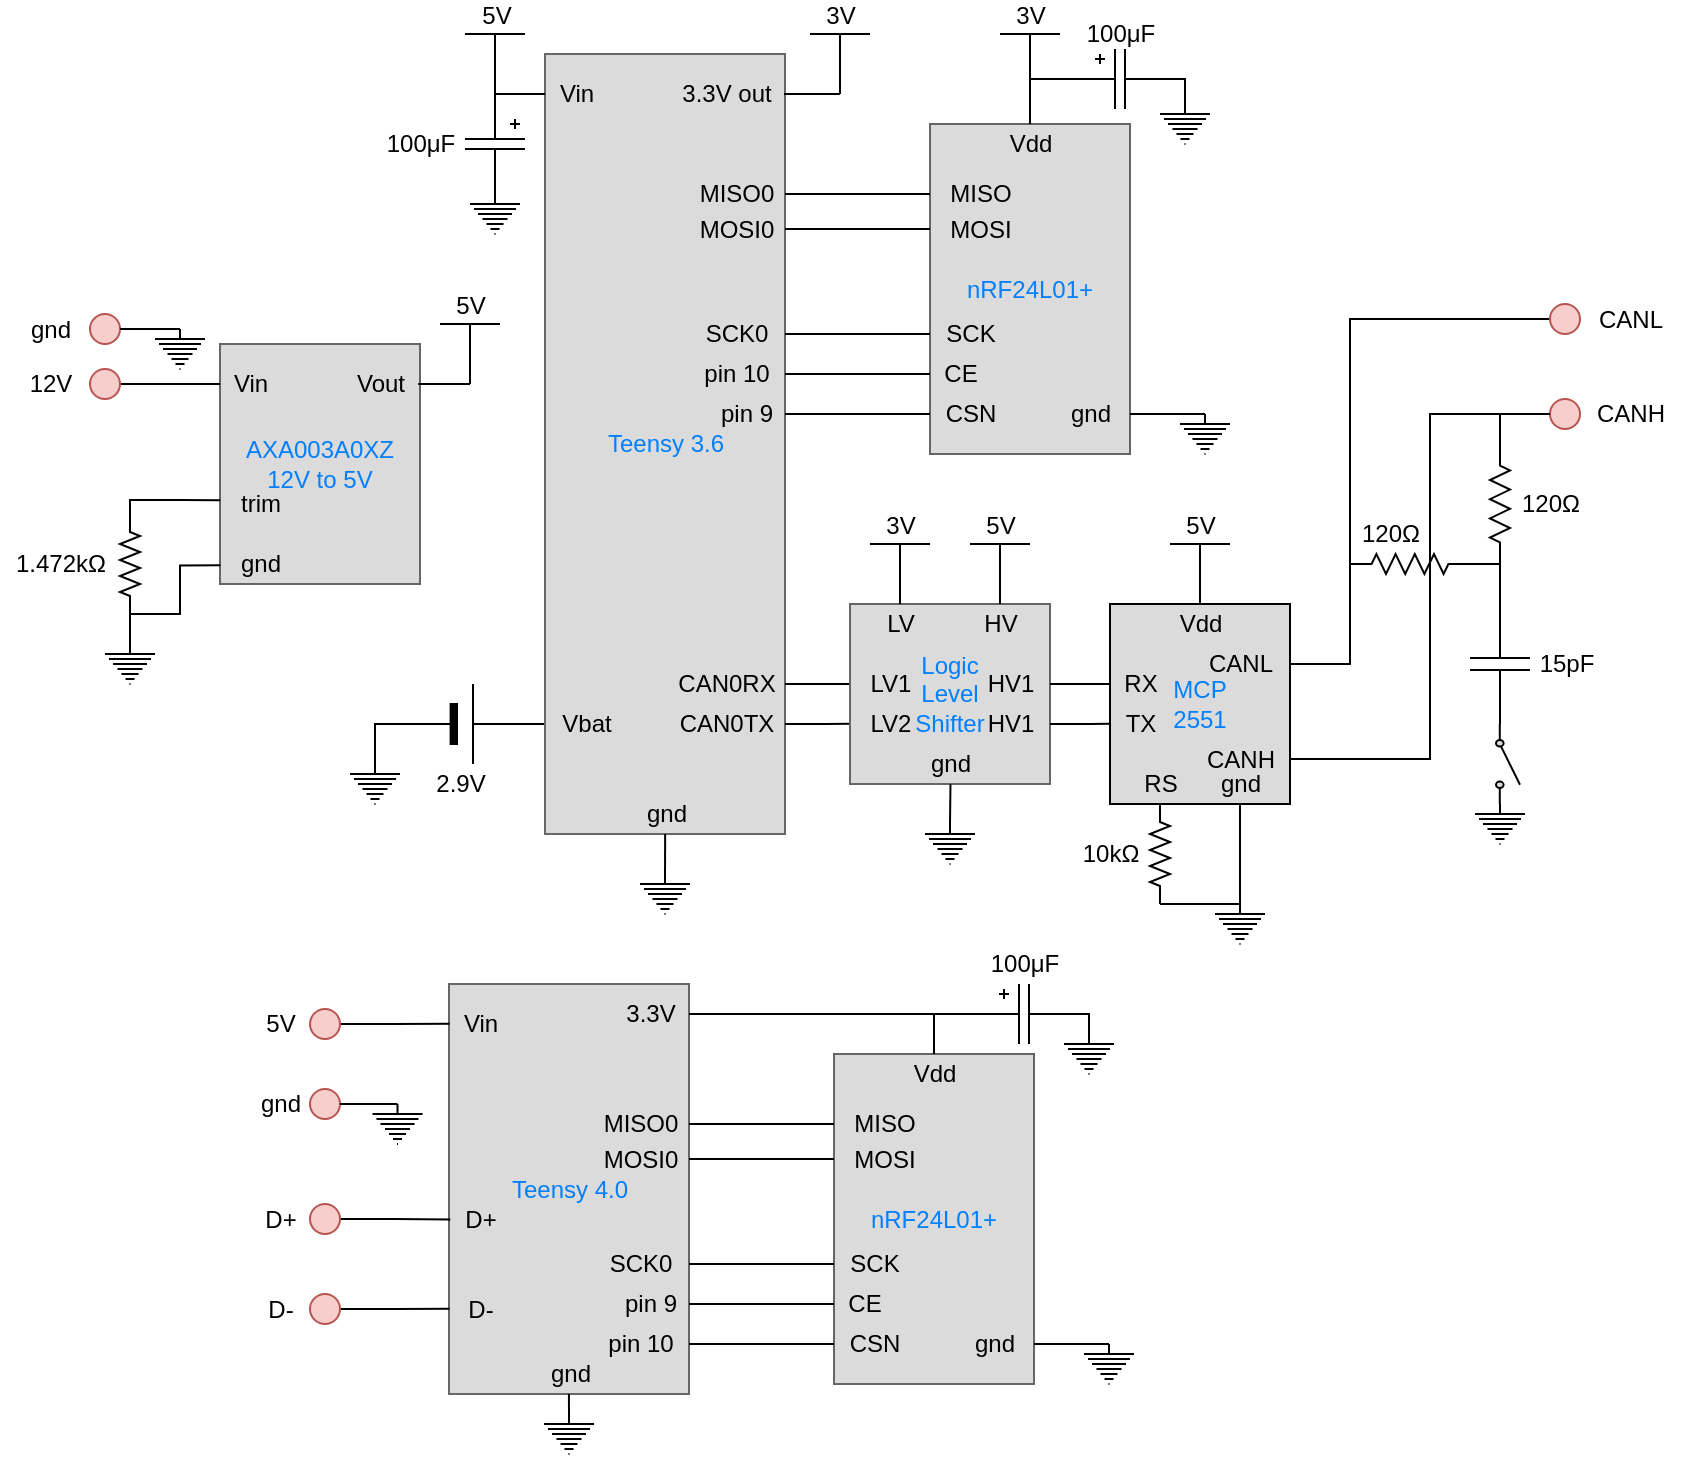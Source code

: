<mxfile version="14.8.0" type="device"><diagram id="3bfLOZuhOCqwedGYhLki" name="Page-1"><mxGraphModel dx="2272" dy="1025" grid="1" gridSize="10" guides="1" tooltips="1" connect="1" arrows="1" fold="1" page="1" pageScale="1" pageWidth="850" pageHeight="1100" math="0" shadow="0"><root><mxCell id="0"/><mxCell id="1" parent="0"/><mxCell id="SLjoavYJv7U1EhsGJixM-14" value="5V" style="text;html=1;align=center;verticalAlign=middle;resizable=0;points=[];autosize=1;strokeColor=none;" parent="1" vertex="1"><mxGeometry x="-355" y="695" width="30" height="20" as="geometry"/></mxCell><mxCell id="SLjoavYJv7U1EhsGJixM-17" value="Teensy 4.0" style="rounded=0;whiteSpace=wrap;html=1;strokeColor=#666666;fillColor=#DBDBDB;fontColor=#007FFF;" parent="1" vertex="1"><mxGeometry x="-255.5" y="685" width="120" height="205" as="geometry"/></mxCell><mxCell id="SLjoavYJv7U1EhsGJixM-20" value="Vin" style="text;html=1;align=center;verticalAlign=middle;resizable=0;points=[];autosize=1;strokeColor=none;" parent="1" vertex="1"><mxGeometry x="-255.5" y="695" width="30" height="20" as="geometry"/></mxCell><mxCell id="0ntg6X1GoiLsDYdqZUFI-3" style="edgeStyle=orthogonalEdgeStyle;rounded=0;orthogonalLoop=1;jettySize=auto;html=1;exitX=1;exitY=0.5;exitDx=0;exitDy=0;entryX=0.008;entryY=0.495;entryDx=0;entryDy=0;entryPerimeter=0;endArrow=none;endFill=0;" parent="1" source="SLjoavYJv7U1EhsGJixM-43" target="SLjoavYJv7U1EhsGJixM-20" edge="1"><mxGeometry relative="1" as="geometry"/></mxCell><mxCell id="SLjoavYJv7U1EhsGJixM-43" value="" style="verticalLabelPosition=bottom;shadow=0;dashed=0;align=center;html=1;verticalAlign=top;strokeWidth=1;shape=ellipse;perimeter=ellipsePerimeter;fillColor=#f8cecc;strokeColor=#b85450;" parent="1" vertex="1"><mxGeometry x="-325" y="697.5" width="15" height="15" as="geometry"/></mxCell><mxCell id="SLjoavYJv7U1EhsGJixM-50" value="" style="verticalLabelPosition=bottom;shadow=0;dashed=0;align=center;html=1;verticalAlign=top;strokeWidth=1;shape=ellipse;perimeter=ellipsePerimeter;fillColor=#f8cecc;strokeColor=#b85450;" parent="1" vertex="1"><mxGeometry x="-325" y="737.5" width="15" height="15" as="geometry"/></mxCell><mxCell id="SLjoavYJv7U1EhsGJixM-51" value="gnd" style="text;html=1;align=center;verticalAlign=middle;resizable=0;points=[];autosize=1;strokeColor=none;" parent="1" vertex="1"><mxGeometry x="-360" y="735" width="40" height="20" as="geometry"/></mxCell><mxCell id="SLjoavYJv7U1EhsGJixM-54" style="edgeStyle=orthogonalEdgeStyle;rounded=0;orthogonalLoop=1;jettySize=auto;html=1;exitX=0.5;exitY=0;exitDx=0;exitDy=0;exitPerimeter=0;entryX=1;entryY=0.5;entryDx=0;entryDy=0;endArrow=none;endFill=0;" parent="1" source="SLjoavYJv7U1EhsGJixM-52" target="SLjoavYJv7U1EhsGJixM-50" edge="1"><mxGeometry relative="1" as="geometry"><Array as="points"><mxPoint x="-281.25" y="745.5"/></Array></mxGeometry></mxCell><mxCell id="SLjoavYJv7U1EhsGJixM-52" value="" style="pointerEvents=1;verticalLabelPosition=bottom;shadow=0;dashed=0;align=center;html=1;verticalAlign=top;shape=mxgraph.electrical.signal_sources.protective_earth;direction=east;" parent="1" vertex="1"><mxGeometry x="-293.75" y="745" width="25" height="20" as="geometry"/></mxCell><mxCell id="0ntg6X1GoiLsDYdqZUFI-14" style="edgeStyle=orthogonalEdgeStyle;rounded=0;orthogonalLoop=1;jettySize=auto;html=1;endArrow=none;endFill=0;" parent="1" source="SLjoavYJv7U1EhsGJixM-55" edge="1"><mxGeometry relative="1" as="geometry"><mxPoint x="-13" y="700.0" as="targetPoint"/></mxGeometry></mxCell><mxCell id="SLjoavYJv7U1EhsGJixM-55" value="3.3V" style="text;html=1;align=center;verticalAlign=middle;resizable=0;points=[];autosize=1;strokeColor=none;" parent="1" vertex="1"><mxGeometry x="-175.5" y="690" width="40" height="20" as="geometry"/></mxCell><mxCell id="SLjoavYJv7U1EhsGJixM-94" value="&lt;font&gt;nRF24L01+&lt;/font&gt;" style="rounded=0;whiteSpace=wrap;html=1;strokeColor=#666666;fillColor=#DBDBDB;fontColor=#007FFF;" parent="1" vertex="1"><mxGeometry x="-63" y="720" width="100" height="165" as="geometry"/></mxCell><mxCell id="SLjoavYJv7U1EhsGJixM-99" value="CSN" style="text;html=1;align=center;verticalAlign=middle;resizable=0;points=[];autosize=1;strokeColor=none;fontSize=12;fontColor=#000000;" parent="1" vertex="1"><mxGeometry x="-63" y="855" width="40" height="20" as="geometry"/></mxCell><mxCell id="SLjoavYJv7U1EhsGJixM-100" value="CE" style="text;html=1;align=center;verticalAlign=middle;resizable=0;points=[];autosize=1;strokeColor=none;fontSize=12;fontColor=#000000;" parent="1" vertex="1"><mxGeometry x="-63" y="835" width="30" height="20" as="geometry"/></mxCell><mxCell id="SLjoavYJv7U1EhsGJixM-101" value="MOSI" style="text;html=1;align=center;verticalAlign=middle;resizable=0;points=[];autosize=1;strokeColor=none;fontSize=12;fontColor=#000000;" parent="1" vertex="1"><mxGeometry x="-63" y="762.5" width="50" height="20" as="geometry"/></mxCell><mxCell id="SLjoavYJv7U1EhsGJixM-102" value="MISO" style="text;html=1;align=center;verticalAlign=middle;resizable=0;points=[];autosize=1;strokeColor=none;fontSize=12;fontColor=#000000;" parent="1" vertex="1"><mxGeometry x="-63" y="745" width="50" height="20" as="geometry"/></mxCell><mxCell id="SLjoavYJv7U1EhsGJixM-145" style="edgeStyle=orthogonalEdgeStyle;rounded=0;orthogonalLoop=1;jettySize=auto;html=1;fontSize=12;fontColor=#007FFF;endArrow=none;endFill=0;" parent="1" source="SLjoavYJv7U1EhsGJixM-103" edge="1"><mxGeometry relative="1" as="geometry"><mxPoint x="-13" y="710" as="targetPoint"/><Array as="points"><mxPoint x="-13" y="700"/><mxPoint x="-13" y="700"/></Array></mxGeometry></mxCell><mxCell id="SLjoavYJv7U1EhsGJixM-103" value="Vdd" style="text;html=1;align=center;verticalAlign=middle;resizable=0;points=[];autosize=1;strokeColor=none;fontSize=12;fontColor=#000000;" parent="1" vertex="1"><mxGeometry x="-33" y="720" width="40" height="20" as="geometry"/></mxCell><mxCell id="SLjoavYJv7U1EhsGJixM-104" value="gnd" style="text;html=1;align=center;verticalAlign=middle;resizable=0;points=[];autosize=1;strokeColor=none;fontSize=12;fontColor=#000000;" parent="1" vertex="1"><mxGeometry x="-3" y="855" width="40" height="20" as="geometry"/></mxCell><mxCell id="SLjoavYJv7U1EhsGJixM-105" value="SCK" style="text;html=1;align=center;verticalAlign=middle;resizable=0;points=[];autosize=1;strokeColor=none;fontSize=12;fontColor=#000000;" parent="1" vertex="1"><mxGeometry x="-63" y="815" width="40" height="20" as="geometry"/></mxCell><mxCell id="SLjoavYJv7U1EhsGJixM-118" style="edgeStyle=orthogonalEdgeStyle;rounded=0;orthogonalLoop=1;jettySize=auto;html=1;entryX=0;entryY=0.5;entryDx=0;entryDy=0;entryPerimeter=0;fontSize=12;fontColor=#000000;endArrow=none;endFill=0;" parent="1" source="SLjoavYJv7U1EhsGJixM-106" target="SLjoavYJv7U1EhsGJixM-101" edge="1"><mxGeometry relative="1" as="geometry"/></mxCell><mxCell id="SLjoavYJv7U1EhsGJixM-106" value="MOSI0" style="text;html=1;align=center;verticalAlign=middle;resizable=0;points=[];autosize=1;strokeColor=none;fontSize=12;fontColor=#000000;" parent="1" vertex="1"><mxGeometry x="-185.5" y="762.5" width="50" height="20" as="geometry"/></mxCell><mxCell id="SLjoavYJv7U1EhsGJixM-117" style="edgeStyle=orthogonalEdgeStyle;rounded=0;orthogonalLoop=1;jettySize=auto;html=1;entryX=0;entryY=0.5;entryDx=0;entryDy=0;entryPerimeter=0;fontSize=12;fontColor=#000000;endArrow=none;endFill=0;" parent="1" source="SLjoavYJv7U1EhsGJixM-107" target="SLjoavYJv7U1EhsGJixM-102" edge="1"><mxGeometry relative="1" as="geometry"/></mxCell><mxCell id="SLjoavYJv7U1EhsGJixM-107" value="MISO0" style="text;html=1;align=center;verticalAlign=middle;resizable=0;points=[];autosize=1;strokeColor=none;fontSize=12;fontColor=#000000;" parent="1" vertex="1"><mxGeometry x="-185.5" y="745" width="50" height="20" as="geometry"/></mxCell><mxCell id="SLjoavYJv7U1EhsGJixM-114" style="edgeStyle=orthogonalEdgeStyle;rounded=0;orthogonalLoop=1;jettySize=auto;html=1;entryX=0;entryY=0.5;entryDx=0;entryDy=0;entryPerimeter=0;fontSize=12;fontColor=#000000;endArrow=none;endFill=0;" parent="1" source="SLjoavYJv7U1EhsGJixM-108" target="SLjoavYJv7U1EhsGJixM-105" edge="1"><mxGeometry relative="1" as="geometry"/></mxCell><mxCell id="SLjoavYJv7U1EhsGJixM-108" value="SCK0" style="text;html=1;align=center;verticalAlign=middle;resizable=0;points=[];autosize=1;strokeColor=none;fontSize=12;fontColor=#000000;" parent="1" vertex="1"><mxGeometry x="-185.5" y="815" width="50" height="20" as="geometry"/></mxCell><mxCell id="SLjoavYJv7U1EhsGJixM-113" style="edgeStyle=orthogonalEdgeStyle;rounded=0;orthogonalLoop=1;jettySize=auto;html=1;entryX=0;entryY=0.5;entryDx=0;entryDy=0;entryPerimeter=0;fontSize=12;fontColor=#000000;endArrow=none;endFill=0;" parent="1" source="SLjoavYJv7U1EhsGJixM-109" target="SLjoavYJv7U1EhsGJixM-100" edge="1"><mxGeometry relative="1" as="geometry"/></mxCell><mxCell id="SLjoavYJv7U1EhsGJixM-109" value="pin 9" style="text;html=1;align=center;verticalAlign=middle;resizable=0;points=[];autosize=1;strokeColor=none;fontSize=12;fontColor=#000000;" parent="1" vertex="1"><mxGeometry x="-175.5" y="835" width="40" height="20" as="geometry"/></mxCell><mxCell id="SLjoavYJv7U1EhsGJixM-112" style="edgeStyle=orthogonalEdgeStyle;rounded=0;orthogonalLoop=1;jettySize=auto;html=1;entryX=0;entryY=0.5;entryDx=0;entryDy=0;entryPerimeter=0;fontSize=12;fontColor=#000000;endArrow=none;endFill=0;" parent="1" source="SLjoavYJv7U1EhsGJixM-110" target="SLjoavYJv7U1EhsGJixM-99" edge="1"><mxGeometry relative="1" as="geometry"/></mxCell><mxCell id="SLjoavYJv7U1EhsGJixM-110" value="pin 10" style="text;html=1;align=center;verticalAlign=middle;resizable=0;points=[];autosize=1;strokeColor=none;fontSize=12;fontColor=#000000;" parent="1" vertex="1"><mxGeometry x="-185.5" y="855" width="50" height="20" as="geometry"/></mxCell><mxCell id="SLjoavYJv7U1EhsGJixM-123" style="edgeStyle=orthogonalEdgeStyle;rounded=0;orthogonalLoop=1;jettySize=auto;html=1;exitX=0;exitY=0.5;exitDx=0;exitDy=0;exitPerimeter=0;entryX=0.5;entryY=0;entryDx=0;entryDy=0;entryPerimeter=0;fontSize=12;fontColor=#000000;endArrow=none;endFill=0;" parent="1" source="SLjoavYJv7U1EhsGJixM-120" edge="1"><mxGeometry relative="1" as="geometry"><mxPoint x="-13" y="705.0" as="targetPoint"/></mxGeometry></mxCell><mxCell id="SLjoavYJv7U1EhsGJixM-127" style="edgeStyle=orthogonalEdgeStyle;rounded=0;orthogonalLoop=1;jettySize=auto;html=1;exitX=1;exitY=0.5;exitDx=0;exitDy=0;exitPerimeter=0;entryX=0.5;entryY=0;entryDx=0;entryDy=0;entryPerimeter=0;fontSize=12;fontColor=#000000;endArrow=none;endFill=0;" parent="1" source="SLjoavYJv7U1EhsGJixM-120" target="SLjoavYJv7U1EhsGJixM-121" edge="1"><mxGeometry relative="1" as="geometry"/></mxCell><mxCell id="SLjoavYJv7U1EhsGJixM-120" value="" style="pointerEvents=1;verticalLabelPosition=bottom;shadow=0;dashed=0;align=center;html=1;verticalAlign=top;shape=mxgraph.electrical.capacitors.capacitor_5;direction=east;" parent="1" vertex="1"><mxGeometry x="7" y="685" width="50" height="30" as="geometry"/></mxCell><mxCell id="SLjoavYJv7U1EhsGJixM-121" value="" style="pointerEvents=1;verticalLabelPosition=bottom;shadow=0;dashed=0;align=center;html=1;verticalAlign=top;shape=mxgraph.electrical.signal_sources.protective_earth;" parent="1" vertex="1"><mxGeometry x="52" y="710" width="25" height="20" as="geometry"/></mxCell><mxCell id="SLjoavYJv7U1EhsGJixM-122" value="100μF" style="text;html=1;align=center;verticalAlign=middle;resizable=0;points=[];autosize=1;strokeColor=none;" parent="1" vertex="1"><mxGeometry x="7" y="665" width="50" height="20" as="geometry"/></mxCell><mxCell id="SLjoavYJv7U1EhsGJixM-142" style="edgeStyle=orthogonalEdgeStyle;rounded=0;orthogonalLoop=1;jettySize=auto;html=1;exitX=0.5;exitY=0;exitDx=0;exitDy=0;exitPerimeter=0;entryX=1;entryY=0.502;entryDx=0;entryDy=0;entryPerimeter=0;fontSize=12;fontColor=#007FFF;endArrow=none;endFill=0;" parent="1" source="SLjoavYJv7U1EhsGJixM-140" target="SLjoavYJv7U1EhsGJixM-104" edge="1"><mxGeometry relative="1" as="geometry"/></mxCell><mxCell id="SLjoavYJv7U1EhsGJixM-140" value="" style="pointerEvents=1;verticalLabelPosition=bottom;shadow=0;dashed=0;align=center;html=1;verticalAlign=top;shape=mxgraph.electrical.signal_sources.protective_earth;fontSize=12;" parent="1" vertex="1"><mxGeometry x="62" y="865" width="25" height="20" as="geometry"/></mxCell><mxCell id="0ntg6X1GoiLsDYdqZUFI-11" style="edgeStyle=orthogonalEdgeStyle;rounded=0;orthogonalLoop=1;jettySize=auto;html=1;exitX=1;exitY=0.5;exitDx=0;exitDy=0;entryX=0.022;entryY=0.51;entryDx=0;entryDy=0;entryPerimeter=0;endArrow=none;endFill=0;" parent="1" source="0ntg6X1GoiLsDYdqZUFI-4" target="0ntg6X1GoiLsDYdqZUFI-8" edge="1"><mxGeometry relative="1" as="geometry"/></mxCell><mxCell id="0ntg6X1GoiLsDYdqZUFI-4" value="" style="verticalLabelPosition=bottom;shadow=0;dashed=0;align=center;html=1;verticalAlign=top;strokeWidth=1;shape=ellipse;perimeter=ellipsePerimeter;fillColor=#f8cecc;strokeColor=#b85450;" parent="1" vertex="1"><mxGeometry x="-325" y="795" width="15" height="15" as="geometry"/></mxCell><mxCell id="0ntg6X1GoiLsDYdqZUFI-12" style="edgeStyle=orthogonalEdgeStyle;rounded=0;orthogonalLoop=1;jettySize=auto;html=1;exitX=1;exitY=0.5;exitDx=0;exitDy=0;entryX=0.009;entryY=0.493;entryDx=0;entryDy=0;entryPerimeter=0;endArrow=none;endFill=0;" parent="1" source="0ntg6X1GoiLsDYdqZUFI-5" target="0ntg6X1GoiLsDYdqZUFI-9" edge="1"><mxGeometry relative="1" as="geometry"/></mxCell><mxCell id="0ntg6X1GoiLsDYdqZUFI-5" value="" style="verticalLabelPosition=bottom;shadow=0;dashed=0;align=center;html=1;verticalAlign=top;strokeWidth=1;shape=ellipse;perimeter=ellipsePerimeter;fillColor=#f8cecc;strokeColor=#b85450;" parent="1" vertex="1"><mxGeometry x="-325" y="840" width="15" height="15" as="geometry"/></mxCell><mxCell id="0ntg6X1GoiLsDYdqZUFI-6" value="D+" style="text;html=1;align=center;verticalAlign=middle;resizable=0;points=[];autosize=1;strokeColor=none;" parent="1" vertex="1"><mxGeometry x="-355" y="792.5" width="30" height="20" as="geometry"/></mxCell><mxCell id="0ntg6X1GoiLsDYdqZUFI-7" value="D-" style="text;html=1;align=center;verticalAlign=middle;resizable=0;points=[];autosize=1;strokeColor=none;" parent="1" vertex="1"><mxGeometry x="-355" y="837.5" width="30" height="20" as="geometry"/></mxCell><mxCell id="0ntg6X1GoiLsDYdqZUFI-8" value="D+" style="text;html=1;align=center;verticalAlign=middle;resizable=0;points=[];autosize=1;strokeColor=none;" parent="1" vertex="1"><mxGeometry x="-255.5" y="792.5" width="30" height="20" as="geometry"/></mxCell><mxCell id="0ntg6X1GoiLsDYdqZUFI-9" value="D-" style="text;html=1;align=center;verticalAlign=middle;resizable=0;points=[];autosize=1;strokeColor=none;" parent="1" vertex="1"><mxGeometry x="-255.5" y="837.5" width="30" height="20" as="geometry"/></mxCell><mxCell id="4ZAPHpVf1uJcYsk65Atv-1" value="gnd" style="text;html=1;align=center;verticalAlign=middle;resizable=0;points=[];autosize=1;strokeColor=none;fontSize=12;fontColor=#000000;" parent="1" vertex="1"><mxGeometry x="-215.5" y="870" width="40" height="20" as="geometry"/></mxCell><mxCell id="4ZAPHpVf1uJcYsk65Atv-3" style="edgeStyle=orthogonalEdgeStyle;rounded=0;orthogonalLoop=1;jettySize=auto;html=1;exitX=0.5;exitY=0;exitDx=0;exitDy=0;exitPerimeter=0;entryX=0.499;entryY=1;entryDx=0;entryDy=0;entryPerimeter=0;endArrow=none;endFill=0;" parent="1" source="4ZAPHpVf1uJcYsk65Atv-2" target="4ZAPHpVf1uJcYsk65Atv-1" edge="1"><mxGeometry relative="1" as="geometry"/></mxCell><mxCell id="4ZAPHpVf1uJcYsk65Atv-2" value="" style="pointerEvents=1;verticalLabelPosition=bottom;shadow=0;dashed=0;align=center;html=1;verticalAlign=top;shape=mxgraph.electrical.signal_sources.protective_earth;fontSize=12;" parent="1" vertex="1"><mxGeometry x="-208" y="900" width="25" height="20" as="geometry"/></mxCell><mxCell id="HtgBmUrJH1rjcvCYHjLR-1" value="" style="verticalLabelPosition=bottom;shadow=0;dashed=0;align=center;fillColor=#000000;html=1;verticalAlign=top;strokeWidth=1;shape=mxgraph.electrical.miscellaneous.monocell_battery;direction=east;" parent="1" vertex="1"><mxGeometry x="-287.5" y="535" width="80" height="40" as="geometry"/></mxCell><mxCell id="HtgBmUrJH1rjcvCYHjLR-2" value="AXA003A0XZ&lt;br&gt;12V to 5V" style="rounded=0;whiteSpace=wrap;html=1;strokeColor=#666666;fillColor=#DBDBDB;fontColor=#007FFF;" parent="1" vertex="1"><mxGeometry x="-370" y="365" width="100" height="120" as="geometry"/></mxCell><mxCell id="HtgBmUrJH1rjcvCYHjLR-3" style="edgeStyle=orthogonalEdgeStyle;rounded=0;orthogonalLoop=1;jettySize=auto;html=1;entryX=1;entryY=0.5;entryDx=0;entryDy=0;endArrow=none;endFill=0;" parent="1" source="HtgBmUrJH1rjcvCYHjLR-4" target="HtgBmUrJH1rjcvCYHjLR-33" edge="1"><mxGeometry relative="1" as="geometry"/></mxCell><mxCell id="HtgBmUrJH1rjcvCYHjLR-4" value="Vin" style="text;html=1;align=center;verticalAlign=middle;resizable=0;points=[];autosize=1;strokeColor=none;" parent="1" vertex="1"><mxGeometry x="-370" y="375" width="30" height="20" as="geometry"/></mxCell><mxCell id="HtgBmUrJH1rjcvCYHjLR-5" style="edgeStyle=orthogonalEdgeStyle;rounded=0;orthogonalLoop=1;jettySize=auto;html=1;exitX=1;exitY=0.5;exitDx=0;exitDy=0;exitPerimeter=0;entryX=0.007;entryY=0.533;entryDx=0;entryDy=0;entryPerimeter=0;endArrow=none;endFill=0;" parent="1" source="HtgBmUrJH1rjcvCYHjLR-7" target="HtgBmUrJH1rjcvCYHjLR-9" edge="1"><mxGeometry relative="1" as="geometry"><Array as="points"><mxPoint x="-390" y="500"/><mxPoint x="-390" y="476"/></Array></mxGeometry></mxCell><mxCell id="HtgBmUrJH1rjcvCYHjLR-6" style="edgeStyle=orthogonalEdgeStyle;rounded=0;orthogonalLoop=1;jettySize=auto;html=1;exitX=0;exitY=0.5;exitDx=0;exitDy=0;exitPerimeter=0;entryX=0.003;entryY=0.407;entryDx=0;entryDy=0;entryPerimeter=0;endArrow=none;endFill=0;" parent="1" source="HtgBmUrJH1rjcvCYHjLR-7" target="HtgBmUrJH1rjcvCYHjLR-8" edge="1"><mxGeometry relative="1" as="geometry"><Array as="points"><mxPoint x="-415" y="443"/><mxPoint x="-390" y="443"/></Array></mxGeometry></mxCell><mxCell id="HtgBmUrJH1rjcvCYHjLR-7" value="" style="pointerEvents=1;verticalLabelPosition=bottom;shadow=0;dashed=0;align=center;html=1;verticalAlign=top;shape=mxgraph.electrical.resistors.resistor_2;direction=south;" parent="1" vertex="1"><mxGeometry x="-420" y="450" width="10" height="50" as="geometry"/></mxCell><mxCell id="HtgBmUrJH1rjcvCYHjLR-8" value="trim" style="text;html=1;align=center;verticalAlign=middle;resizable=0;points=[];autosize=1;strokeColor=none;" parent="1" vertex="1"><mxGeometry x="-370" y="435" width="40" height="20" as="geometry"/></mxCell><mxCell id="HtgBmUrJH1rjcvCYHjLR-9" value="gnd" style="text;html=1;align=center;verticalAlign=middle;resizable=0;points=[];autosize=1;strokeColor=none;" parent="1" vertex="1"><mxGeometry x="-370" y="465" width="40" height="20" as="geometry"/></mxCell><mxCell id="HtgBmUrJH1rjcvCYHjLR-10" style="edgeStyle=orthogonalEdgeStyle;rounded=0;orthogonalLoop=1;jettySize=auto;html=1;exitX=0.5;exitY=0;exitDx=0;exitDy=0;exitPerimeter=0;entryX=1;entryY=0.5;entryDx=0;entryDy=0;entryPerimeter=0;fontSize=12;fontColor=#007FFF;endArrow=none;endFill=0;" parent="1" source="HtgBmUrJH1rjcvCYHjLR-11" target="HtgBmUrJH1rjcvCYHjLR-7" edge="1"><mxGeometry relative="1" as="geometry"/></mxCell><mxCell id="HtgBmUrJH1rjcvCYHjLR-11" value="" style="pointerEvents=1;verticalLabelPosition=bottom;shadow=0;dashed=0;align=center;html=1;verticalAlign=top;shape=mxgraph.electrical.signal_sources.protective_earth;" parent="1" vertex="1"><mxGeometry x="-427.5" y="515" width="25" height="20" as="geometry"/></mxCell><mxCell id="HtgBmUrJH1rjcvCYHjLR-12" value="12V" style="text;html=1;align=center;verticalAlign=middle;resizable=0;points=[];autosize=1;strokeColor=none;" parent="1" vertex="1"><mxGeometry x="-475" y="375" width="40" height="20" as="geometry"/></mxCell><mxCell id="HtgBmUrJH1rjcvCYHjLR-13" value="1.472kΩ" style="text;html=1;align=center;verticalAlign=middle;resizable=0;points=[];autosize=1;strokeColor=none;direction=east;" parent="1" vertex="1"><mxGeometry x="-480" y="465" width="60" height="20" as="geometry"/></mxCell><mxCell id="HtgBmUrJH1rjcvCYHjLR-14" value="Teensy 3.6" style="rounded=0;whiteSpace=wrap;html=1;strokeColor=#666666;fillColor=#DBDBDB;fontColor=#007FFF;" parent="1" vertex="1"><mxGeometry x="-207.5" y="220" width="120" height="390" as="geometry"/></mxCell><mxCell id="HtgBmUrJH1rjcvCYHjLR-15" value="Vout" style="text;html=1;align=center;verticalAlign=middle;resizable=0;points=[];autosize=1;strokeColor=none;" parent="1" vertex="1"><mxGeometry x="-310" y="375" width="40" height="20" as="geometry"/></mxCell><mxCell id="HtgBmUrJH1rjcvCYHjLR-16" style="edgeStyle=orthogonalEdgeStyle;rounded=0;orthogonalLoop=1;jettySize=auto;html=1;entryX=0.5;entryY=0;entryDx=0;entryDy=0;entryPerimeter=0;endArrow=none;endFill=0;" parent="1" source="HtgBmUrJH1rjcvCYHjLR-17" target="HtgBmUrJH1rjcvCYHjLR-36" edge="1"><mxGeometry relative="1" as="geometry"><Array as="points"><mxPoint x="-232" y="240"/><mxPoint x="-232" y="240"/></Array></mxGeometry></mxCell><mxCell id="HtgBmUrJH1rjcvCYHjLR-17" value="Vin" style="text;html=1;align=center;verticalAlign=middle;resizable=0;points=[];autosize=1;strokeColor=none;" parent="1" vertex="1"><mxGeometry x="-207.5" y="230" width="30" height="20" as="geometry"/></mxCell><mxCell id="HtgBmUrJH1rjcvCYHjLR-18" value="" style="pointerEvents=1;verticalLabelPosition=bottom;shadow=0;dashed=0;align=center;html=1;verticalAlign=top;shape=mxgraph.electrical.capacitors.capacitor_5;direction=south;" parent="1" vertex="1"><mxGeometry x="-247.5" y="240" width="30" height="50" as="geometry"/></mxCell><mxCell id="HtgBmUrJH1rjcvCYHjLR-19" value="" style="pointerEvents=1;verticalLabelPosition=bottom;shadow=0;dashed=0;align=center;html=1;verticalAlign=top;shape=mxgraph.electrical.signal_sources.protective_earth;" parent="1" vertex="1"><mxGeometry x="-245" y="290" width="25" height="20" as="geometry"/></mxCell><mxCell id="HtgBmUrJH1rjcvCYHjLR-20" value="100μF" style="text;html=1;align=center;verticalAlign=middle;resizable=0;points=[];autosize=1;strokeColor=none;" parent="1" vertex="1"><mxGeometry x="-295" y="255" width="50" height="20" as="geometry"/></mxCell><mxCell id="HtgBmUrJH1rjcvCYHjLR-21" value="2.9V" style="text;html=1;align=center;verticalAlign=middle;resizable=0;points=[];autosize=1;strokeColor=none;" parent="1" vertex="1"><mxGeometry x="-270" y="575" width="40" height="20" as="geometry"/></mxCell><mxCell id="HtgBmUrJH1rjcvCYHjLR-22" value="Vbat" style="text;html=1;align=center;verticalAlign=middle;resizable=0;points=[];autosize=1;strokeColor=none;" parent="1" vertex="1"><mxGeometry x="-207.5" y="545" width="40" height="20" as="geometry"/></mxCell><mxCell id="HtgBmUrJH1rjcvCYHjLR-23" style="edgeStyle=orthogonalEdgeStyle;rounded=0;orthogonalLoop=1;jettySize=auto;html=1;exitX=0.5;exitY=0;exitDx=0;exitDy=0;exitPerimeter=0;entryX=0;entryY=0.5;entryDx=0;entryDy=0;entryPerimeter=0;endArrow=none;endFill=0;" parent="1" source="HtgBmUrJH1rjcvCYHjLR-24" target="HtgBmUrJH1rjcvCYHjLR-1" edge="1"><mxGeometry relative="1" as="geometry"><Array as="points"><mxPoint x="-292" y="555"/></Array></mxGeometry></mxCell><mxCell id="HtgBmUrJH1rjcvCYHjLR-24" value="" style="pointerEvents=1;verticalLabelPosition=bottom;shadow=0;dashed=0;align=center;html=1;verticalAlign=top;shape=mxgraph.electrical.signal_sources.protective_earth;direction=east;" parent="1" vertex="1"><mxGeometry x="-305" y="575" width="25" height="20" as="geometry"/></mxCell><mxCell id="HtgBmUrJH1rjcvCYHjLR-25" value="MCP&lt;br&gt;2551" style="rounded=0;whiteSpace=wrap;html=1;fillColor=#DBDBDB;fontColor=#007FFF;" parent="1" vertex="1"><mxGeometry x="75" y="495" width="90" height="100" as="geometry"/></mxCell><mxCell id="HtgBmUrJH1rjcvCYHjLR-26" value="RX" style="text;html=1;align=center;verticalAlign=middle;resizable=0;points=[];autosize=1;strokeColor=none;" parent="1" vertex="1"><mxGeometry x="75" y="525" width="30" height="20" as="geometry"/></mxCell><mxCell id="HtgBmUrJH1rjcvCYHjLR-27" value="TX" style="text;html=1;align=center;verticalAlign=middle;resizable=0;points=[];autosize=1;strokeColor=none;" parent="1" vertex="1"><mxGeometry x="75" y="545" width="30" height="20" as="geometry"/></mxCell><mxCell id="HtgBmUrJH1rjcvCYHjLR-28" style="edgeStyle=orthogonalEdgeStyle;rounded=0;orthogonalLoop=1;jettySize=auto;html=1;entryX=0.005;entryY=0.498;entryDx=0;entryDy=0;entryPerimeter=0;fontSize=12;endArrow=none;endFill=0;" parent="1" source="HtgBmUrJH1rjcvCYHjLR-29" target="HtgBmUrJH1rjcvCYHjLR-48" edge="1"><mxGeometry relative="1" as="geometry"/></mxCell><mxCell id="HtgBmUrJH1rjcvCYHjLR-29" value="CAN0RX" style="text;html=1;align=center;verticalAlign=middle;resizable=0;points=[];autosize=1;strokeColor=none;" parent="1" vertex="1"><mxGeometry x="-147.5" y="525" width="60" height="20" as="geometry"/></mxCell><mxCell id="HtgBmUrJH1rjcvCYHjLR-30" style="edgeStyle=orthogonalEdgeStyle;rounded=0;orthogonalLoop=1;jettySize=auto;html=1;entryX=0.012;entryY=0.494;entryDx=0;entryDy=0;entryPerimeter=0;fontSize=12;endArrow=none;endFill=0;" parent="1" source="HtgBmUrJH1rjcvCYHjLR-31" target="HtgBmUrJH1rjcvCYHjLR-49" edge="1"><mxGeometry relative="1" as="geometry"/></mxCell><mxCell id="HtgBmUrJH1rjcvCYHjLR-31" value="CAN0TX" style="text;html=1;align=center;verticalAlign=middle;resizable=0;points=[];autosize=1;strokeColor=none;" parent="1" vertex="1"><mxGeometry x="-147.5" y="545" width="60" height="20" as="geometry"/></mxCell><mxCell id="HtgBmUrJH1rjcvCYHjLR-32" value="&lt;font&gt;Logic&lt;br&gt;Level&lt;br&gt;Shifter&lt;/font&gt;" style="rounded=0;whiteSpace=wrap;html=1;strokeColor=#666666;fillColor=#DBDBDB;fontColor=#007FFF;" parent="1" vertex="1"><mxGeometry x="-55" y="495" width="100" height="90" as="geometry"/></mxCell><mxCell id="HtgBmUrJH1rjcvCYHjLR-33" value="" style="verticalLabelPosition=bottom;shadow=0;dashed=0;align=center;html=1;verticalAlign=top;strokeWidth=1;shape=ellipse;perimeter=ellipsePerimeter;fillColor=#f8cecc;strokeColor=#b85450;" parent="1" vertex="1"><mxGeometry x="-435" y="377.5" width="15" height="15" as="geometry"/></mxCell><mxCell id="HtgBmUrJH1rjcvCYHjLR-34" style="edgeStyle=orthogonalEdgeStyle;rounded=0;orthogonalLoop=1;jettySize=auto;html=1;exitX=0.5;exitY=0;exitDx=0;exitDy=0;exitPerimeter=0;entryX=0.978;entryY=0.461;entryDx=0;entryDy=0;entryPerimeter=0;endArrow=none;endFill=0;" parent="1" source="HtgBmUrJH1rjcvCYHjLR-35" target="HtgBmUrJH1rjcvCYHjLR-15" edge="1"><mxGeometry relative="1" as="geometry"/></mxCell><mxCell id="HtgBmUrJH1rjcvCYHjLR-35" value="5V" style="verticalLabelPosition=top;verticalAlign=bottom;shape=mxgraph.electrical.signal_sources.vdd;shadow=0;dashed=0;align=center;strokeWidth=1;fontSize=12;html=1;flipV=1;" parent="1" vertex="1"><mxGeometry x="-260" y="355" width="30" height="30" as="geometry"/></mxCell><mxCell id="HtgBmUrJH1rjcvCYHjLR-36" value="5V" style="verticalLabelPosition=top;verticalAlign=bottom;shape=mxgraph.electrical.signal_sources.vdd;shadow=0;dashed=0;align=center;strokeWidth=1;fontSize=12;html=1;flipV=1;" parent="1" vertex="1"><mxGeometry x="-247.5" y="210" width="30" height="30" as="geometry"/></mxCell><mxCell id="HtgBmUrJH1rjcvCYHjLR-37" value="" style="verticalLabelPosition=bottom;shadow=0;dashed=0;align=center;html=1;verticalAlign=top;strokeWidth=1;shape=ellipse;perimeter=ellipsePerimeter;fillColor=#f8cecc;strokeColor=#b85450;" parent="1" vertex="1"><mxGeometry x="-435" y="350" width="15" height="15" as="geometry"/></mxCell><mxCell id="HtgBmUrJH1rjcvCYHjLR-38" value="gnd" style="text;html=1;align=center;verticalAlign=middle;resizable=0;points=[];autosize=1;strokeColor=none;" parent="1" vertex="1"><mxGeometry x="-475" y="347.5" width="40" height="20" as="geometry"/></mxCell><mxCell id="HtgBmUrJH1rjcvCYHjLR-39" style="edgeStyle=orthogonalEdgeStyle;rounded=0;orthogonalLoop=1;jettySize=auto;html=1;exitX=0.5;exitY=0;exitDx=0;exitDy=0;exitPerimeter=0;entryX=1;entryY=0.5;entryDx=0;entryDy=0;endArrow=none;endFill=0;" parent="1" source="HtgBmUrJH1rjcvCYHjLR-40" target="HtgBmUrJH1rjcvCYHjLR-37" edge="1"><mxGeometry relative="1" as="geometry"><Array as="points"><mxPoint x="-390" y="358"/></Array></mxGeometry></mxCell><mxCell id="HtgBmUrJH1rjcvCYHjLR-40" value="" style="pointerEvents=1;verticalLabelPosition=bottom;shadow=0;dashed=0;align=center;html=1;verticalAlign=top;shape=mxgraph.electrical.signal_sources.protective_earth;direction=east;" parent="1" vertex="1"><mxGeometry x="-402.5" y="357.5" width="25" height="20" as="geometry"/></mxCell><mxCell id="HtgBmUrJH1rjcvCYHjLR-41" value="3.3V out" style="text;html=1;align=center;verticalAlign=middle;resizable=0;points=[];autosize=1;strokeColor=none;" parent="1" vertex="1"><mxGeometry x="-147.5" y="230" width="60" height="20" as="geometry"/></mxCell><mxCell id="HtgBmUrJH1rjcvCYHjLR-42" style="edgeStyle=orthogonalEdgeStyle;rounded=0;orthogonalLoop=1;jettySize=auto;html=1;exitX=0.5;exitY=0;exitDx=0;exitDy=0;exitPerimeter=0;entryX=0.991;entryY=0.51;entryDx=0;entryDy=0;entryPerimeter=0;endArrow=none;endFill=0;" parent="1" source="HtgBmUrJH1rjcvCYHjLR-43" target="HtgBmUrJH1rjcvCYHjLR-41" edge="1"><mxGeometry relative="1" as="geometry"/></mxCell><mxCell id="HtgBmUrJH1rjcvCYHjLR-43" value="3V" style="verticalLabelPosition=top;verticalAlign=bottom;shape=mxgraph.electrical.signal_sources.vdd;shadow=0;dashed=0;align=center;strokeWidth=1;fontSize=12;html=1;flipV=1;" parent="1" vertex="1"><mxGeometry x="-75" y="210" width="30" height="30" as="geometry"/></mxCell><mxCell id="HtgBmUrJH1rjcvCYHjLR-44" value="3V" style="verticalLabelPosition=top;verticalAlign=bottom;shape=mxgraph.electrical.signal_sources.vdd;shadow=0;dashed=0;align=center;strokeWidth=1;fontSize=12;html=1;flipV=1;" parent="1" vertex="1"><mxGeometry x="-45" y="465" width="30" height="30" as="geometry"/></mxCell><mxCell id="HtgBmUrJH1rjcvCYHjLR-45" value="5V" style="verticalLabelPosition=top;verticalAlign=bottom;shape=mxgraph.electrical.signal_sources.vdd;shadow=0;dashed=0;align=center;strokeWidth=1;fontSize=12;html=1;flipV=1;" parent="1" vertex="1"><mxGeometry x="5" y="465" width="30" height="30" as="geometry"/></mxCell><mxCell id="HtgBmUrJH1rjcvCYHjLR-46" value="LV" style="text;html=1;align=center;verticalAlign=middle;resizable=0;points=[];autosize=1;strokeColor=none;fontSize=12;" parent="1" vertex="1"><mxGeometry x="-45" y="495" width="30" height="20" as="geometry"/></mxCell><mxCell id="HtgBmUrJH1rjcvCYHjLR-47" value="HV" style="text;html=1;align=center;verticalAlign=middle;resizable=0;points=[];autosize=1;strokeColor=none;fontSize=12;" parent="1" vertex="1"><mxGeometry x="5" y="495" width="30" height="20" as="geometry"/></mxCell><mxCell id="HtgBmUrJH1rjcvCYHjLR-48" value="LV1" style="text;html=1;align=center;verticalAlign=middle;resizable=0;points=[];autosize=1;strokeColor=none;fontSize=12;" parent="1" vertex="1"><mxGeometry x="-55" y="525" width="40" height="20" as="geometry"/></mxCell><mxCell id="HtgBmUrJH1rjcvCYHjLR-49" value="LV2" style="text;html=1;align=center;verticalAlign=middle;resizable=0;points=[];autosize=1;strokeColor=none;fontSize=12;" parent="1" vertex="1"><mxGeometry x="-55" y="545" width="40" height="20" as="geometry"/></mxCell><mxCell id="HtgBmUrJH1rjcvCYHjLR-50" value="gnd" style="text;html=1;align=center;verticalAlign=middle;resizable=0;points=[];autosize=1;strokeColor=none;fontSize=12;" parent="1" vertex="1"><mxGeometry x="-25" y="565" width="40" height="20" as="geometry"/></mxCell><mxCell id="HtgBmUrJH1rjcvCYHjLR-51" style="edgeStyle=orthogonalEdgeStyle;rounded=0;orthogonalLoop=1;jettySize=auto;html=1;exitX=0.5;exitY=0;exitDx=0;exitDy=0;exitPerimeter=0;entryX=0.506;entryY=1.006;entryDx=0;entryDy=0;entryPerimeter=0;fontSize=12;endArrow=none;endFill=0;" parent="1" source="HtgBmUrJH1rjcvCYHjLR-52" target="HtgBmUrJH1rjcvCYHjLR-50" edge="1"><mxGeometry relative="1" as="geometry"/></mxCell><mxCell id="HtgBmUrJH1rjcvCYHjLR-52" value="" style="pointerEvents=1;verticalLabelPosition=bottom;shadow=0;dashed=0;align=center;html=1;verticalAlign=top;shape=mxgraph.electrical.signal_sources.protective_earth;fontSize=12;" parent="1" vertex="1"><mxGeometry x="-17.5" y="605" width="25" height="20" as="geometry"/></mxCell><mxCell id="HtgBmUrJH1rjcvCYHjLR-53" style="edgeStyle=orthogonalEdgeStyle;rounded=0;orthogonalLoop=1;jettySize=auto;html=1;entryX=-0.014;entryY=0.501;entryDx=0;entryDy=0;entryPerimeter=0;fontSize=12;endArrow=none;endFill=0;" parent="1" source="HtgBmUrJH1rjcvCYHjLR-54" target="HtgBmUrJH1rjcvCYHjLR-26" edge="1"><mxGeometry relative="1" as="geometry"/></mxCell><mxCell id="HtgBmUrJH1rjcvCYHjLR-54" value="HV1" style="text;html=1;align=center;verticalAlign=middle;resizable=0;points=[];autosize=1;strokeColor=none;fontSize=12;" parent="1" vertex="1"><mxGeometry x="5" y="525" width="40" height="20" as="geometry"/></mxCell><mxCell id="HtgBmUrJH1rjcvCYHjLR-55" style="edgeStyle=orthogonalEdgeStyle;rounded=0;orthogonalLoop=1;jettySize=auto;html=1;entryX=-0.014;entryY=0.492;entryDx=0;entryDy=0;entryPerimeter=0;fontSize=12;endArrow=none;endFill=0;" parent="1" source="HtgBmUrJH1rjcvCYHjLR-56" target="HtgBmUrJH1rjcvCYHjLR-27" edge="1"><mxGeometry relative="1" as="geometry"/></mxCell><mxCell id="HtgBmUrJH1rjcvCYHjLR-56" value="HV1" style="text;html=1;align=center;verticalAlign=middle;resizable=0;points=[];autosize=1;strokeColor=none;fontSize=12;" parent="1" vertex="1"><mxGeometry x="5" y="545" width="40" height="20" as="geometry"/></mxCell><mxCell id="HtgBmUrJH1rjcvCYHjLR-57" value="5V" style="verticalLabelPosition=top;verticalAlign=bottom;shape=mxgraph.electrical.signal_sources.vdd;shadow=0;dashed=0;align=center;strokeWidth=1;fontSize=12;html=1;flipV=1;" parent="1" vertex="1"><mxGeometry x="105" y="465" width="30" height="30" as="geometry"/></mxCell><mxCell id="HtgBmUrJH1rjcvCYHjLR-58" value="Vdd" style="text;html=1;align=center;verticalAlign=middle;resizable=0;points=[];autosize=1;strokeColor=none;fontSize=12;" parent="1" vertex="1"><mxGeometry x="100" y="495" width="40" height="20" as="geometry"/></mxCell><mxCell id="HtgBmUrJH1rjcvCYHjLR-59" value="gnd" style="text;html=1;align=center;verticalAlign=middle;resizable=0;points=[];autosize=1;strokeColor=none;fontSize=12;" parent="1" vertex="1"><mxGeometry x="120" y="575" width="40" height="20" as="geometry"/></mxCell><mxCell id="HtgBmUrJH1rjcvCYHjLR-60" style="edgeStyle=orthogonalEdgeStyle;rounded=0;orthogonalLoop=1;jettySize=auto;html=1;exitX=0.5;exitY=0;exitDx=0;exitDy=0;exitPerimeter=0;entryX=0.5;entryY=0.977;entryDx=0;entryDy=0;entryPerimeter=0;fontSize=12;endArrow=none;endFill=0;" parent="1" source="HtgBmUrJH1rjcvCYHjLR-61" target="HtgBmUrJH1rjcvCYHjLR-59" edge="1"><mxGeometry relative="1" as="geometry"/></mxCell><mxCell id="HtgBmUrJH1rjcvCYHjLR-61" value="" style="pointerEvents=1;verticalLabelPosition=bottom;shadow=0;dashed=0;align=center;html=1;verticalAlign=top;shape=mxgraph.electrical.signal_sources.protective_earth;fontSize=12;" parent="1" vertex="1"><mxGeometry x="127.5" y="645" width="25" height="20" as="geometry"/></mxCell><mxCell id="HtgBmUrJH1rjcvCYHjLR-62" style="edgeStyle=orthogonalEdgeStyle;rounded=0;orthogonalLoop=1;jettySize=auto;html=1;exitX=0;exitY=0.5;exitDx=0;exitDy=0;entryX=1;entryY=0.498;entryDx=0;entryDy=0;entryPerimeter=0;fontSize=12;endArrow=none;endFill=0;" parent="1" source="HtgBmUrJH1rjcvCYHjLR-63" target="HtgBmUrJH1rjcvCYHjLR-64" edge="1"><mxGeometry relative="1" as="geometry"><Array as="points"><mxPoint x="235" y="400"/><mxPoint x="235" y="573"/></Array></mxGeometry></mxCell><mxCell id="HtgBmUrJH1rjcvCYHjLR-63" value="" style="verticalLabelPosition=bottom;shadow=0;dashed=0;align=center;html=1;verticalAlign=top;strokeWidth=1;shape=ellipse;perimeter=ellipsePerimeter;fontSize=12;fillColor=#f8cecc;strokeColor=#b85450;" parent="1" vertex="1"><mxGeometry x="295" y="392.5" width="15" height="15" as="geometry"/></mxCell><mxCell id="HtgBmUrJH1rjcvCYHjLR-64" value="CANH" style="text;html=1;align=center;verticalAlign=middle;resizable=0;points=[];autosize=1;strokeColor=none;fontSize=12;" parent="1" vertex="1"><mxGeometry x="115" y="562.5" width="50" height="20" as="geometry"/></mxCell><mxCell id="HtgBmUrJH1rjcvCYHjLR-65" value="CANL" style="text;html=1;align=center;verticalAlign=middle;resizable=0;points=[];autosize=1;strokeColor=none;fontSize=12;" parent="1" vertex="1"><mxGeometry x="115" y="515" width="50" height="20" as="geometry"/></mxCell><mxCell id="HtgBmUrJH1rjcvCYHjLR-66" style="edgeStyle=orthogonalEdgeStyle;rounded=0;orthogonalLoop=1;jettySize=auto;html=1;exitX=0;exitY=0.5;exitDx=0;exitDy=0;entryX=1;entryY=0.499;entryDx=0;entryDy=0;entryPerimeter=0;fontSize=12;endArrow=none;endFill=0;" parent="1" source="HtgBmUrJH1rjcvCYHjLR-67" target="HtgBmUrJH1rjcvCYHjLR-65" edge="1"><mxGeometry relative="1" as="geometry"><Array as="points"><mxPoint x="195" y="353"/><mxPoint x="195" y="525"/></Array></mxGeometry></mxCell><mxCell id="HtgBmUrJH1rjcvCYHjLR-67" value="" style="verticalLabelPosition=bottom;shadow=0;dashed=0;align=center;html=1;verticalAlign=top;strokeWidth=1;shape=ellipse;perimeter=ellipsePerimeter;fontSize=12;fillColor=#f8cecc;strokeColor=#b85450;" parent="1" vertex="1"><mxGeometry x="295" y="345" width="15" height="15" as="geometry"/></mxCell><mxCell id="HtgBmUrJH1rjcvCYHjLR-68" value="CANH" style="text;html=1;align=center;verticalAlign=middle;resizable=0;points=[];autosize=1;strokeColor=none;fontSize=12;" parent="1" vertex="1"><mxGeometry x="310" y="390" width="50" height="20" as="geometry"/></mxCell><mxCell id="HtgBmUrJH1rjcvCYHjLR-69" value="CANL" style="text;html=1;align=center;verticalAlign=middle;resizable=0;points=[];autosize=1;strokeColor=none;fontSize=12;" parent="1" vertex="1"><mxGeometry x="310" y="342.5" width="50" height="20" as="geometry"/></mxCell><mxCell id="HtgBmUrJH1rjcvCYHjLR-70" value="&lt;font&gt;nRF24L01+&lt;/font&gt;" style="rounded=0;whiteSpace=wrap;html=1;strokeColor=#666666;fillColor=#DBDBDB;fontColor=#007FFF;" parent="1" vertex="1"><mxGeometry x="-15" y="255" width="100" height="165" as="geometry"/></mxCell><mxCell id="HtgBmUrJH1rjcvCYHjLR-71" value="RS" style="text;html=1;align=center;verticalAlign=middle;resizable=0;points=[];autosize=1;strokeColor=none;fontSize=12;" parent="1" vertex="1"><mxGeometry x="85" y="575" width="30" height="20" as="geometry"/></mxCell><mxCell id="HtgBmUrJH1rjcvCYHjLR-72" style="edgeStyle=orthogonalEdgeStyle;rounded=0;orthogonalLoop=1;jettySize=auto;html=1;exitX=1;exitY=0.5;exitDx=0;exitDy=0;exitPerimeter=0;entryX=0.5;entryY=0;entryDx=0;entryDy=0;entryPerimeter=0;fontSize=12;fontColor=#000000;endArrow=none;endFill=0;" parent="1" source="HtgBmUrJH1rjcvCYHjLR-73" target="HtgBmUrJH1rjcvCYHjLR-61" edge="1"><mxGeometry relative="1" as="geometry"><Array as="points"><mxPoint x="140" y="645"/></Array></mxGeometry></mxCell><mxCell id="HtgBmUrJH1rjcvCYHjLR-73" value="" style="pointerEvents=1;verticalLabelPosition=bottom;shadow=0;dashed=0;align=center;html=1;verticalAlign=top;shape=mxgraph.electrical.resistors.resistor_2;direction=south;" parent="1" vertex="1"><mxGeometry x="95" y="595" width="10" height="50" as="geometry"/></mxCell><mxCell id="HtgBmUrJH1rjcvCYHjLR-74" value="10kΩ" style="text;html=1;align=center;verticalAlign=middle;resizable=0;points=[];autosize=1;strokeColor=none;direction=east;" parent="1" vertex="1"><mxGeometry x="55" y="610" width="40" height="20" as="geometry"/></mxCell><mxCell id="HtgBmUrJH1rjcvCYHjLR-75" value="CSN" style="text;html=1;align=center;verticalAlign=middle;resizable=0;points=[];autosize=1;strokeColor=none;fontSize=12;fontColor=#000000;" parent="1" vertex="1"><mxGeometry x="-15" y="390" width="40" height="20" as="geometry"/></mxCell><mxCell id="HtgBmUrJH1rjcvCYHjLR-76" value="CE" style="text;html=1;align=center;verticalAlign=middle;resizable=0;points=[];autosize=1;strokeColor=none;fontSize=12;fontColor=#000000;" parent="1" vertex="1"><mxGeometry x="-15" y="370" width="30" height="20" as="geometry"/></mxCell><mxCell id="HtgBmUrJH1rjcvCYHjLR-77" value="MOSI" style="text;html=1;align=center;verticalAlign=middle;resizable=0;points=[];autosize=1;strokeColor=none;fontSize=12;fontColor=#000000;" parent="1" vertex="1"><mxGeometry x="-15" y="297.5" width="50" height="20" as="geometry"/></mxCell><mxCell id="HtgBmUrJH1rjcvCYHjLR-78" value="MISO" style="text;html=1;align=center;verticalAlign=middle;resizable=0;points=[];autosize=1;strokeColor=none;fontSize=12;fontColor=#000000;" parent="1" vertex="1"><mxGeometry x="-15" y="280" width="50" height="20" as="geometry"/></mxCell><mxCell id="HtgBmUrJH1rjcvCYHjLR-79" style="edgeStyle=orthogonalEdgeStyle;rounded=0;orthogonalLoop=1;jettySize=auto;html=1;fontSize=12;fontColor=#007FFF;endArrow=none;endFill=0;" parent="1" source="HtgBmUrJH1rjcvCYHjLR-80" edge="1"><mxGeometry relative="1" as="geometry"><mxPoint x="35" y="245" as="targetPoint"/><Array as="points"><mxPoint x="35" y="235"/><mxPoint x="35" y="235"/></Array></mxGeometry></mxCell><mxCell id="HtgBmUrJH1rjcvCYHjLR-80" value="Vdd" style="text;html=1;align=center;verticalAlign=middle;resizable=0;points=[];autosize=1;strokeColor=none;fontSize=12;fontColor=#000000;" parent="1" vertex="1"><mxGeometry x="15" y="255" width="40" height="20" as="geometry"/></mxCell><mxCell id="HtgBmUrJH1rjcvCYHjLR-81" value="gnd" style="text;html=1;align=center;verticalAlign=middle;resizable=0;points=[];autosize=1;strokeColor=none;fontSize=12;fontColor=#000000;" parent="1" vertex="1"><mxGeometry x="45" y="390" width="40" height="20" as="geometry"/></mxCell><mxCell id="HtgBmUrJH1rjcvCYHjLR-82" value="SCK" style="text;html=1;align=center;verticalAlign=middle;resizable=0;points=[];autosize=1;strokeColor=none;fontSize=12;fontColor=#000000;" parent="1" vertex="1"><mxGeometry x="-15" y="350" width="40" height="20" as="geometry"/></mxCell><mxCell id="HtgBmUrJH1rjcvCYHjLR-83" style="edgeStyle=orthogonalEdgeStyle;rounded=0;orthogonalLoop=1;jettySize=auto;html=1;entryX=0;entryY=0.5;entryDx=0;entryDy=0;entryPerimeter=0;fontSize=12;fontColor=#000000;endArrow=none;endFill=0;" parent="1" source="HtgBmUrJH1rjcvCYHjLR-84" target="HtgBmUrJH1rjcvCYHjLR-77" edge="1"><mxGeometry relative="1" as="geometry"/></mxCell><mxCell id="HtgBmUrJH1rjcvCYHjLR-84" value="MOSI0" style="text;html=1;align=center;verticalAlign=middle;resizable=0;points=[];autosize=1;strokeColor=none;fontSize=12;fontColor=#000000;" parent="1" vertex="1"><mxGeometry x="-137.5" y="297.5" width="50" height="20" as="geometry"/></mxCell><mxCell id="HtgBmUrJH1rjcvCYHjLR-85" style="edgeStyle=orthogonalEdgeStyle;rounded=0;orthogonalLoop=1;jettySize=auto;html=1;entryX=0;entryY=0.5;entryDx=0;entryDy=0;entryPerimeter=0;fontSize=12;fontColor=#000000;endArrow=none;endFill=0;" parent="1" source="HtgBmUrJH1rjcvCYHjLR-86" target="HtgBmUrJH1rjcvCYHjLR-78" edge="1"><mxGeometry relative="1" as="geometry"/></mxCell><mxCell id="HtgBmUrJH1rjcvCYHjLR-86" value="MISO0" style="text;html=1;align=center;verticalAlign=middle;resizable=0;points=[];autosize=1;strokeColor=none;fontSize=12;fontColor=#000000;" parent="1" vertex="1"><mxGeometry x="-137.5" y="280" width="50" height="20" as="geometry"/></mxCell><mxCell id="HtgBmUrJH1rjcvCYHjLR-87" style="edgeStyle=orthogonalEdgeStyle;rounded=0;orthogonalLoop=1;jettySize=auto;html=1;entryX=0;entryY=0.5;entryDx=0;entryDy=0;entryPerimeter=0;fontSize=12;fontColor=#000000;endArrow=none;endFill=0;" parent="1" source="HtgBmUrJH1rjcvCYHjLR-88" target="HtgBmUrJH1rjcvCYHjLR-82" edge="1"><mxGeometry relative="1" as="geometry"/></mxCell><mxCell id="HtgBmUrJH1rjcvCYHjLR-88" value="SCK0" style="text;html=1;align=center;verticalAlign=middle;resizable=0;points=[];autosize=1;strokeColor=none;fontSize=12;fontColor=#000000;" parent="1" vertex="1"><mxGeometry x="-137.5" y="350" width="50" height="20" as="geometry"/></mxCell><mxCell id="HtgBmUrJH1rjcvCYHjLR-89" style="edgeStyle=orthogonalEdgeStyle;rounded=0;orthogonalLoop=1;jettySize=auto;html=1;entryX=0;entryY=0.5;entryDx=0;entryDy=0;entryPerimeter=0;fontSize=12;fontColor=#000000;endArrow=none;endFill=0;" parent="1" source="HtgBmUrJH1rjcvCYHjLR-90" target="HtgBmUrJH1rjcvCYHjLR-76" edge="1"><mxGeometry relative="1" as="geometry"/></mxCell><mxCell id="HtgBmUrJH1rjcvCYHjLR-90" value="pin 10" style="text;html=1;align=center;verticalAlign=middle;resizable=0;points=[];autosize=1;strokeColor=none;fontSize=12;fontColor=#000000;" parent="1" vertex="1"><mxGeometry x="-137.5" y="370" width="50" height="20" as="geometry"/></mxCell><mxCell id="HtgBmUrJH1rjcvCYHjLR-91" style="edgeStyle=orthogonalEdgeStyle;rounded=0;orthogonalLoop=1;jettySize=auto;html=1;entryX=0;entryY=0.5;entryDx=0;entryDy=0;entryPerimeter=0;fontSize=12;fontColor=#000000;endArrow=none;endFill=0;" parent="1" source="HtgBmUrJH1rjcvCYHjLR-92" target="HtgBmUrJH1rjcvCYHjLR-75" edge="1"><mxGeometry relative="1" as="geometry"/></mxCell><mxCell id="HtgBmUrJH1rjcvCYHjLR-92" value="pin 9" style="text;html=1;align=center;verticalAlign=middle;resizable=0;points=[];autosize=1;strokeColor=none;fontSize=12;fontColor=#000000;" parent="1" vertex="1"><mxGeometry x="-127.5" y="390" width="40" height="20" as="geometry"/></mxCell><mxCell id="HtgBmUrJH1rjcvCYHjLR-93" value="3V" style="verticalLabelPosition=top;verticalAlign=bottom;shape=mxgraph.electrical.signal_sources.vdd;shadow=0;dashed=0;align=center;strokeWidth=1;fontSize=12;html=1;flipV=1;" parent="1" vertex="1"><mxGeometry x="20" y="210" width="30" height="30" as="geometry"/></mxCell><mxCell id="HtgBmUrJH1rjcvCYHjLR-94" style="edgeStyle=orthogonalEdgeStyle;rounded=0;orthogonalLoop=1;jettySize=auto;html=1;exitX=0;exitY=0.5;exitDx=0;exitDy=0;exitPerimeter=0;entryX=0.5;entryY=0;entryDx=0;entryDy=0;entryPerimeter=0;fontSize=12;fontColor=#000000;endArrow=none;endFill=0;" parent="1" source="HtgBmUrJH1rjcvCYHjLR-96" target="HtgBmUrJH1rjcvCYHjLR-93" edge="1"><mxGeometry relative="1" as="geometry"/></mxCell><mxCell id="HtgBmUrJH1rjcvCYHjLR-95" style="edgeStyle=orthogonalEdgeStyle;rounded=0;orthogonalLoop=1;jettySize=auto;html=1;exitX=1;exitY=0.5;exitDx=0;exitDy=0;exitPerimeter=0;entryX=0.5;entryY=0;entryDx=0;entryDy=0;entryPerimeter=0;fontSize=12;fontColor=#000000;endArrow=none;endFill=0;" parent="1" source="HtgBmUrJH1rjcvCYHjLR-96" target="HtgBmUrJH1rjcvCYHjLR-97" edge="1"><mxGeometry relative="1" as="geometry"/></mxCell><mxCell id="HtgBmUrJH1rjcvCYHjLR-96" value="" style="pointerEvents=1;verticalLabelPosition=bottom;shadow=0;dashed=0;align=center;html=1;verticalAlign=top;shape=mxgraph.electrical.capacitors.capacitor_5;direction=east;" parent="1" vertex="1"><mxGeometry x="55" y="217.5" width="50" height="30" as="geometry"/></mxCell><mxCell id="HtgBmUrJH1rjcvCYHjLR-97" value="" style="pointerEvents=1;verticalLabelPosition=bottom;shadow=0;dashed=0;align=center;html=1;verticalAlign=top;shape=mxgraph.electrical.signal_sources.protective_earth;" parent="1" vertex="1"><mxGeometry x="100" y="245" width="25" height="20" as="geometry"/></mxCell><mxCell id="HtgBmUrJH1rjcvCYHjLR-98" value="100μF" style="text;html=1;align=center;verticalAlign=middle;resizable=0;points=[];autosize=1;strokeColor=none;" parent="1" vertex="1"><mxGeometry x="55" y="200" width="50" height="20" as="geometry"/></mxCell><mxCell id="HtgBmUrJH1rjcvCYHjLR-99" value="" style="pointerEvents=1;verticalLabelPosition=bottom;shadow=0;dashed=0;align=center;html=1;verticalAlign=top;shape=mxgraph.electrical.capacitors.capacitor_1;fontSize=12;fontColor=#000000;fillColor=#DBDBDB;direction=south;" parent="1" vertex="1"><mxGeometry x="255" y="495" width="30" height="60" as="geometry"/></mxCell><mxCell id="HtgBmUrJH1rjcvCYHjLR-100" style="edgeStyle=orthogonalEdgeStyle;rounded=0;orthogonalLoop=1;jettySize=auto;html=1;exitX=1;exitY=0.5;exitDx=0;exitDy=0;exitPerimeter=0;entryX=0;entryY=0.5;entryDx=0;entryDy=0;fontSize=12;fontColor=#000000;endArrow=none;endFill=0;" parent="1" source="HtgBmUrJH1rjcvCYHjLR-102" target="HtgBmUrJH1rjcvCYHjLR-63" edge="1"><mxGeometry relative="1" as="geometry"><Array as="points"><mxPoint x="270" y="400"/></Array></mxGeometry></mxCell><mxCell id="HtgBmUrJH1rjcvCYHjLR-101" style="edgeStyle=orthogonalEdgeStyle;rounded=0;orthogonalLoop=1;jettySize=auto;html=1;entryX=0;entryY=0.5;entryDx=0;entryDy=0;entryPerimeter=0;fontSize=12;fontColor=#000000;endArrow=none;endFill=0;" parent="1" source="HtgBmUrJH1rjcvCYHjLR-102" target="HtgBmUrJH1rjcvCYHjLR-99" edge="1"><mxGeometry relative="1" as="geometry"/></mxCell><mxCell id="HtgBmUrJH1rjcvCYHjLR-102" value="" style="pointerEvents=1;verticalLabelPosition=bottom;shadow=0;dashed=0;align=center;html=1;verticalAlign=top;shape=mxgraph.electrical.resistors.resistor_2;fontSize=12;fontColor=#000000;fillColor=#DBDBDB;direction=north;" parent="1" vertex="1"><mxGeometry x="265" y="415" width="10" height="60" as="geometry"/></mxCell><mxCell id="HtgBmUrJH1rjcvCYHjLR-103" style="edgeStyle=orthogonalEdgeStyle;rounded=0;orthogonalLoop=1;jettySize=auto;html=1;exitX=1;exitY=0.5;exitDx=0;exitDy=0;exitPerimeter=0;entryX=0;entryY=0.5;entryDx=0;entryDy=0;entryPerimeter=0;fontSize=12;fontColor=#000000;endArrow=none;endFill=0;" parent="1" source="HtgBmUrJH1rjcvCYHjLR-104" target="HtgBmUrJH1rjcvCYHjLR-99" edge="1"><mxGeometry relative="1" as="geometry"/></mxCell><mxCell id="HtgBmUrJH1rjcvCYHjLR-104" value="" style="pointerEvents=1;verticalLabelPosition=bottom;shadow=0;dashed=0;align=center;html=1;verticalAlign=top;shape=mxgraph.electrical.resistors.resistor_2;fontSize=12;fontColor=#000000;fillColor=#DBDBDB;direction=east;" parent="1" vertex="1"><mxGeometry x="195" y="470" width="60" height="10" as="geometry"/></mxCell><mxCell id="HtgBmUrJH1rjcvCYHjLR-105" value="" style="pointerEvents=1;verticalLabelPosition=bottom;shadow=0;dashed=0;align=center;html=1;verticalAlign=top;shape=mxgraph.electrical.signal_sources.protective_earth;fontSize=12;" parent="1" vertex="1"><mxGeometry x="257.5" y="595" width="25" height="20" as="geometry"/></mxCell><mxCell id="HtgBmUrJH1rjcvCYHjLR-106" value="15pF" style="text;html=1;align=center;verticalAlign=middle;resizable=0;points=[];autosize=1;strokeColor=none;" parent="1" vertex="1"><mxGeometry x="282.5" y="515" width="40" height="20" as="geometry"/></mxCell><mxCell id="HtgBmUrJH1rjcvCYHjLR-107" value="120Ω" style="text;html=1;align=center;verticalAlign=middle;resizable=0;points=[];autosize=1;strokeColor=none;direction=east;" parent="1" vertex="1"><mxGeometry x="275" y="435" width="40" height="20" as="geometry"/></mxCell><mxCell id="HtgBmUrJH1rjcvCYHjLR-108" value="120Ω" style="text;html=1;align=center;verticalAlign=middle;resizable=0;points=[];autosize=1;strokeColor=none;direction=east;" parent="1" vertex="1"><mxGeometry x="195" y="450" width="40" height="20" as="geometry"/></mxCell><mxCell id="HtgBmUrJH1rjcvCYHjLR-109" value="" style="pointerEvents=1;verticalLabelPosition=bottom;shadow=0;dashed=0;align=center;html=1;verticalAlign=top;shape=mxgraph.electrical.electro-mechanical.simple_switch;fontSize=12;fontColor=#000000;fillColor=#DBDBDB;direction=south;" parent="1" vertex="1"><mxGeometry x="268" y="555" width="12" height="40" as="geometry"/></mxCell><mxCell id="HtgBmUrJH1rjcvCYHjLR-110" style="edgeStyle=orthogonalEdgeStyle;rounded=0;orthogonalLoop=1;jettySize=auto;html=1;exitX=0.5;exitY=0;exitDx=0;exitDy=0;exitPerimeter=0;entryX=1;entryY=0.502;entryDx=0;entryDy=0;entryPerimeter=0;fontSize=12;fontColor=#007FFF;endArrow=none;endFill=0;" parent="1" source="HtgBmUrJH1rjcvCYHjLR-111" target="HtgBmUrJH1rjcvCYHjLR-81" edge="1"><mxGeometry relative="1" as="geometry"/></mxCell><mxCell id="HtgBmUrJH1rjcvCYHjLR-111" value="" style="pointerEvents=1;verticalLabelPosition=bottom;shadow=0;dashed=0;align=center;html=1;verticalAlign=top;shape=mxgraph.electrical.signal_sources.protective_earth;fontSize=12;" parent="1" vertex="1"><mxGeometry x="110" y="400" width="25" height="20" as="geometry"/></mxCell><mxCell id="HtgBmUrJH1rjcvCYHjLR-112" value="gnd" style="text;html=1;align=center;verticalAlign=middle;resizable=0;points=[];autosize=1;strokeColor=none;fontSize=12;" parent="1" vertex="1"><mxGeometry x="-167.5" y="590" width="40" height="20" as="geometry"/></mxCell><mxCell id="HtgBmUrJH1rjcvCYHjLR-113" style="edgeStyle=orthogonalEdgeStyle;rounded=0;orthogonalLoop=1;jettySize=auto;html=1;exitX=0.5;exitY=0;exitDx=0;exitDy=0;exitPerimeter=0;entryX=0.502;entryY=1.003;entryDx=0;entryDy=0;entryPerimeter=0;endArrow=none;endFill=0;" parent="1" source="HtgBmUrJH1rjcvCYHjLR-114" target="HtgBmUrJH1rjcvCYHjLR-112" edge="1"><mxGeometry relative="1" as="geometry"/></mxCell><mxCell id="HtgBmUrJH1rjcvCYHjLR-114" value="" style="pointerEvents=1;verticalLabelPosition=bottom;shadow=0;dashed=0;align=center;html=1;verticalAlign=top;shape=mxgraph.electrical.signal_sources.protective_earth;fontSize=12;" parent="1" vertex="1"><mxGeometry x="-160" y="630" width="25" height="20" as="geometry"/></mxCell></root></mxGraphModel></diagram></mxfile>